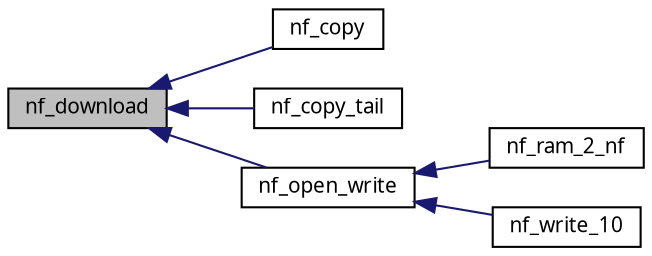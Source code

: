 digraph G
{
  edge [fontname="FreeSans.ttf",fontsize=10,labelfontname="FreeSans.ttf",labelfontsize=10];
  node [fontname="FreeSans.ttf",fontsize=10,shape=record];
  rankdir=LR;
  Node1 [label="nf_download",height=0.2,width=0.4,color="black", fillcolor="grey75", style="filled" fontcolor="black"];
  Node1 -> Node2 [dir=back,color="midnightblue",fontsize=10,style="solid",fontname="FreeSans.ttf"];
  Node2 [label="nf_copy",height=0.2,width=0.4,color="black", fillcolor="white", style="filled",URL="$a00063.html#79e27718d9bc988607f630c2ff410848",tooltip="Copy a NF page to a new one."];
  Node1 -> Node3 [dir=back,color="midnightblue",fontsize=10,style="solid",fontname="FreeSans.ttf"];
  Node3 [label="nf_copy_tail",height=0.2,width=0.4,color="black", fillcolor="white", style="filled",URL="$a00063.html#a38cbc2641b27ca8fe33b40dbfdd7486"];
  Node1 -> Node4 [dir=back,color="midnightblue",fontsize=10,style="solid",fontname="FreeSans.ttf"];
  Node4 [label="nf_open_write",height=0.2,width=0.4,color="black", fillcolor="white", style="filled",URL="$a00062.html#470f7324aee0b5c64aec2c8ec7f35e3f",tooltip="Prepare a write session on the flash memory."];
  Node4 -> Node5 [dir=back,color="midnightblue",fontsize=10,style="solid",fontname="FreeSans.ttf"];
  Node5 [label="nf_ram_2_nf",height=0.2,width=0.4,color="black", fillcolor="white", style="filled",URL="$a00063.html#c0569fdce920e24874d30f1b25dfe3c8",tooltip="This fonction initialise the memory for a write operation from ram buffer."];
  Node4 -> Node6 [dir=back,color="midnightblue",fontsize=10,style="solid",fontname="FreeSans.ttf"];
  Node6 [label="nf_write_10",height=0.2,width=0.4,color="black", fillcolor="white", style="filled",URL="$a00063.html#fd80e982702f51b6ad94632856b980e1",tooltip="This function initializes the Nand Flash for a write operation."];
}
